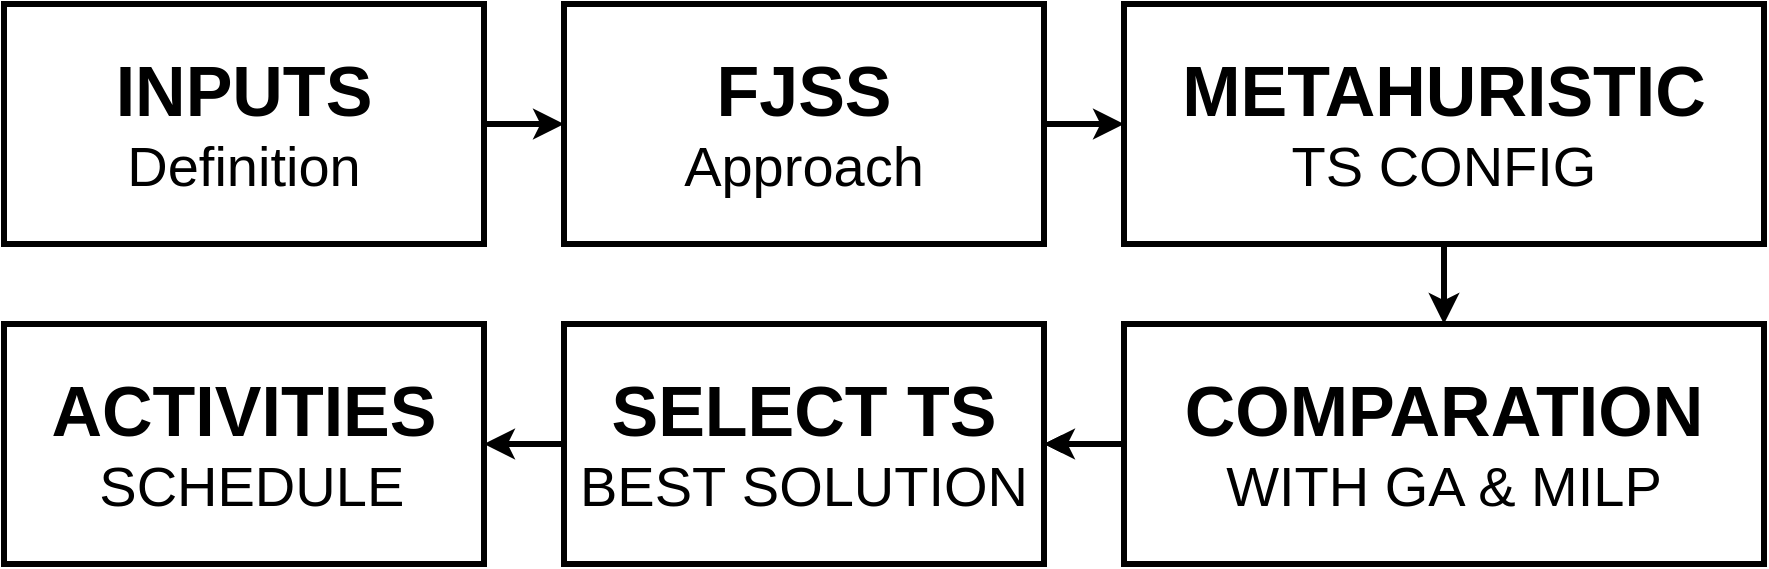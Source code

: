 <mxfile version="26.0.3">
  <diagram name="Página-1" id="vJcUxD-9R3zmkLj-b6gD">
    <mxGraphModel dx="1434" dy="780" grid="1" gridSize="10" guides="1" tooltips="1" connect="1" arrows="1" fold="1" page="1" pageScale="1" pageWidth="1169" pageHeight="827" background="none" math="0" shadow="0">
      <root>
        <mxCell id="0" />
        <mxCell id="1" parent="0" />
        <mxCell id="ltZokjYqiID-09ym16MI-4" style="edgeStyle=orthogonalEdgeStyle;rounded=0;orthogonalLoop=1;jettySize=auto;html=1;exitX=1;exitY=0.5;exitDx=0;exitDy=0;strokeWidth=3;" parent="1" source="ltZokjYqiID-09ym16MI-1" target="ltZokjYqiID-09ym16MI-2" edge="1">
          <mxGeometry relative="1" as="geometry" />
        </mxCell>
        <mxCell id="ltZokjYqiID-09ym16MI-1" value="&lt;font style=&quot;font-size: 35px;&quot;&gt;&lt;b style=&quot;&quot;&gt;INPUTS&lt;/b&gt;&lt;/font&gt;&lt;div&gt;&lt;font style=&quot;font-size: 28px;&quot;&gt;Definition&lt;/font&gt;&lt;/div&gt;" style="rounded=0;whiteSpace=wrap;html=1;strokeWidth=3;" parent="1" vertex="1">
          <mxGeometry x="40" y="120" width="240" height="120" as="geometry" />
        </mxCell>
        <mxCell id="ltZokjYqiID-09ym16MI-6" style="edgeStyle=orthogonalEdgeStyle;rounded=0;orthogonalLoop=1;jettySize=auto;html=1;exitX=1;exitY=0.5;exitDx=0;exitDy=0;entryX=0;entryY=0.5;entryDx=0;entryDy=0;strokeWidth=3;" parent="1" source="ltZokjYqiID-09ym16MI-2" target="ltZokjYqiID-09ym16MI-3" edge="1">
          <mxGeometry relative="1" as="geometry" />
        </mxCell>
        <mxCell id="ltZokjYqiID-09ym16MI-2" value="&lt;strong&gt;&lt;font style=&quot;font-size: 35px;&quot;&gt;FJSS&lt;/font&gt;&lt;/strong&gt;&lt;div&gt;&lt;font style=&quot;font-size: 28px;&quot;&gt;Approach&lt;/font&gt;&lt;/div&gt;" style="rounded=0;whiteSpace=wrap;html=1;strokeWidth=3;" parent="1" vertex="1">
          <mxGeometry x="320" y="120" width="240" height="120" as="geometry" />
        </mxCell>
        <mxCell id="ltZokjYqiID-09ym16MI-8" style="edgeStyle=orthogonalEdgeStyle;rounded=0;orthogonalLoop=1;jettySize=auto;html=1;exitX=0.5;exitY=1;exitDx=0;exitDy=0;entryX=0.5;entryY=0;entryDx=0;entryDy=0;strokeWidth=3;" parent="1" source="ltZokjYqiID-09ym16MI-3" target="ltZokjYqiID-09ym16MI-7" edge="1">
          <mxGeometry relative="1" as="geometry" />
        </mxCell>
        <mxCell id="ltZokjYqiID-09ym16MI-3" value="&lt;font style=&quot;font-size: 35px;&quot;&gt;&lt;b&gt;METAHURISTIC&lt;/b&gt;&lt;/font&gt;&lt;div&gt;&lt;font style=&quot;font-size: 28px;&quot;&gt;TS CONFIG&lt;/font&gt;&lt;/div&gt;" style="rounded=0;whiteSpace=wrap;html=1;strokeWidth=3;" parent="1" vertex="1">
          <mxGeometry x="600" y="120" width="320" height="120" as="geometry" />
        </mxCell>
        <mxCell id="ltZokjYqiID-09ym16MI-11" style="edgeStyle=orthogonalEdgeStyle;rounded=0;orthogonalLoop=1;jettySize=auto;html=1;exitX=0;exitY=0.5;exitDx=0;exitDy=0;entryX=1;entryY=0.5;entryDx=0;entryDy=0;" parent="1" source="ltZokjYqiID-09ym16MI-7" target="ltZokjYqiID-09ym16MI-9" edge="1">
          <mxGeometry relative="1" as="geometry" />
        </mxCell>
        <mxCell id="ltZokjYqiID-09ym16MI-13" value="" style="edgeStyle=orthogonalEdgeStyle;rounded=0;orthogonalLoop=1;jettySize=auto;html=1;strokeWidth=3;" parent="1" source="ltZokjYqiID-09ym16MI-7" target="ltZokjYqiID-09ym16MI-9" edge="1">
          <mxGeometry relative="1" as="geometry" />
        </mxCell>
        <mxCell id="ltZokjYqiID-09ym16MI-7" value="&lt;div&gt;&lt;font style=&quot;font-size: 35px;&quot;&gt;&lt;b&gt;COMPARATION&lt;/b&gt;&lt;/font&gt;&lt;/div&gt;&lt;div&gt;&lt;span style=&quot;font-size: 28px;&quot;&gt;WITH GA &amp;amp; MILP&lt;/span&gt;&lt;/div&gt;" style="rounded=0;whiteSpace=wrap;html=1;strokeWidth=3;" parent="1" vertex="1">
          <mxGeometry x="600" y="280" width="320" height="120" as="geometry" />
        </mxCell>
        <mxCell id="-TUVtEOpNHZRhoDiYe6Y-4" style="edgeStyle=orthogonalEdgeStyle;rounded=0;orthogonalLoop=1;jettySize=auto;html=1;exitX=0;exitY=0.5;exitDx=0;exitDy=0;entryX=1;entryY=0.5;entryDx=0;entryDy=0;strokeWidth=3;" edge="1" parent="1" source="ltZokjYqiID-09ym16MI-9" target="ltZokjYqiID-09ym16MI-10">
          <mxGeometry relative="1" as="geometry" />
        </mxCell>
        <mxCell id="ltZokjYqiID-09ym16MI-9" value="&lt;span style=&quot;font-size: 35px;&quot;&gt;&lt;b&gt;SELECT TS&lt;/b&gt;&lt;/span&gt;&lt;br&gt;&lt;div&gt;&lt;font style=&quot;font-size: 28px;&quot;&gt;BEST&amp;nbsp;&lt;/font&gt;&lt;span style=&quot;font-size: 28px; background-color: transparent; color: light-dark(rgb(0, 0, 0), rgb(255, 255, 255));&quot;&gt;SOLUTION&lt;/span&gt;&lt;/div&gt;" style="rounded=0;whiteSpace=wrap;html=1;strokeWidth=3;" parent="1" vertex="1">
          <mxGeometry x="320" y="280" width="240" height="120" as="geometry" />
        </mxCell>
        <mxCell id="ltZokjYqiID-09ym16MI-10" value="&lt;span style=&quot;font-size: 35px;&quot;&gt;&lt;b&gt;ACTIVITIES&lt;/b&gt;&lt;/span&gt;&lt;br&gt;&lt;div&gt;&lt;span style=&quot;font-size: 28px;&quot;&gt;&amp;nbsp;SCHEDULE&lt;/span&gt;&lt;/div&gt;" style="rounded=0;whiteSpace=wrap;html=1;strokeWidth=3;" parent="1" vertex="1">
          <mxGeometry x="40" y="280" width="240" height="120" as="geometry" />
        </mxCell>
      </root>
    </mxGraphModel>
  </diagram>
</mxfile>
